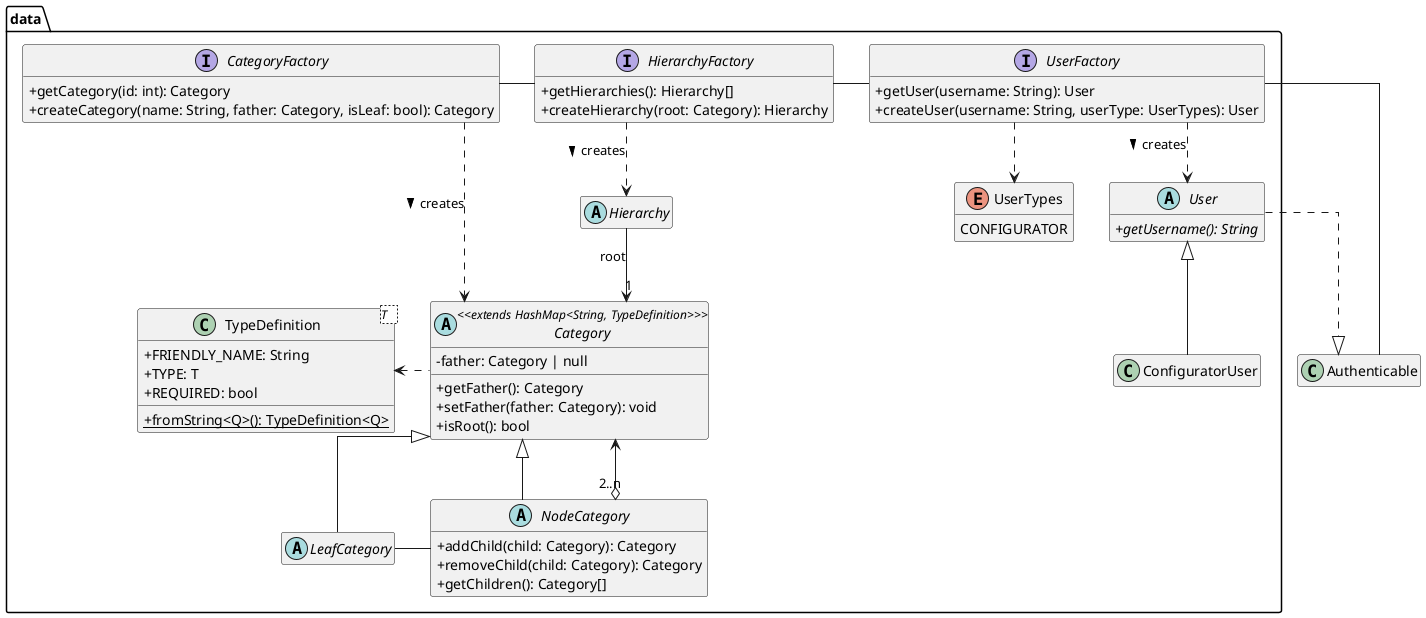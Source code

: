 @startuml

skinparam ClassAttributeIconSize 0
'skinparam groupInheritance 2
skinparam linetype ortho
hide empty members

package data #FFFFFF {

    interface CategoryFactory {
        + getCategory(id: int): Category
        + createCategory(name: String, father: Category, isLeaf: bool): Category
    }

    interface HierarchyFactory {
        + getHierarchies(): Hierarchy[]
        + createHierarchy(root: Category): Hierarchy
    }

    interface UserFactory {
        + getUser(username: String): User
        + createUser(username: String, userType: UserTypes): User
    }

    enum UserTypes {
        CONFIGURATOR
    }

    abstract class Category <<extends HashMap<String, TypeDefinition>>> {
        - father: Category | null
        
        + getFather(): Category
        + setFather(father: Category): void
        + isRoot(): bool
    }

    class TypeDefinition<T   > {
        + FRIENDLY_NAME: String
        + TYPE: T
        + REQUIRED: bool
        + {static} fromString<Q>(): TypeDefinition<Q>
    }
    abstract class Hierarchy {}

    abstract class User {
        + {abstract} getUsername(): String
    }

    class ConfiguratorUser extends User {}

    abstract class NodeCategory extends Category {
        + addChild(child: Category): Category
        + removeChild(child: Category): Category
        + getChildren(): Category[]
    }
    
    abstract class LeafCategory extends Category {}

}

User ..|> Authenticable

'Category --> "0..1" Category: father
Hierarchy --> "1" Category: root
NodeCategory "2..n" o--> Category

Category .left.> TypeDefinition

CategoryFactory .down.> Category: creates >
HierarchyFactory .down.> Hierarchy: creates >
UserFactory .down.> User: creates >
UserFactory ..> UserTypes

HierarchyFactory -left- CategoryFactory
UserFactory -left- HierarchyFactory
LeafCategory -right- NodeCategory
Authenticable -left- UserFactory
@enduml